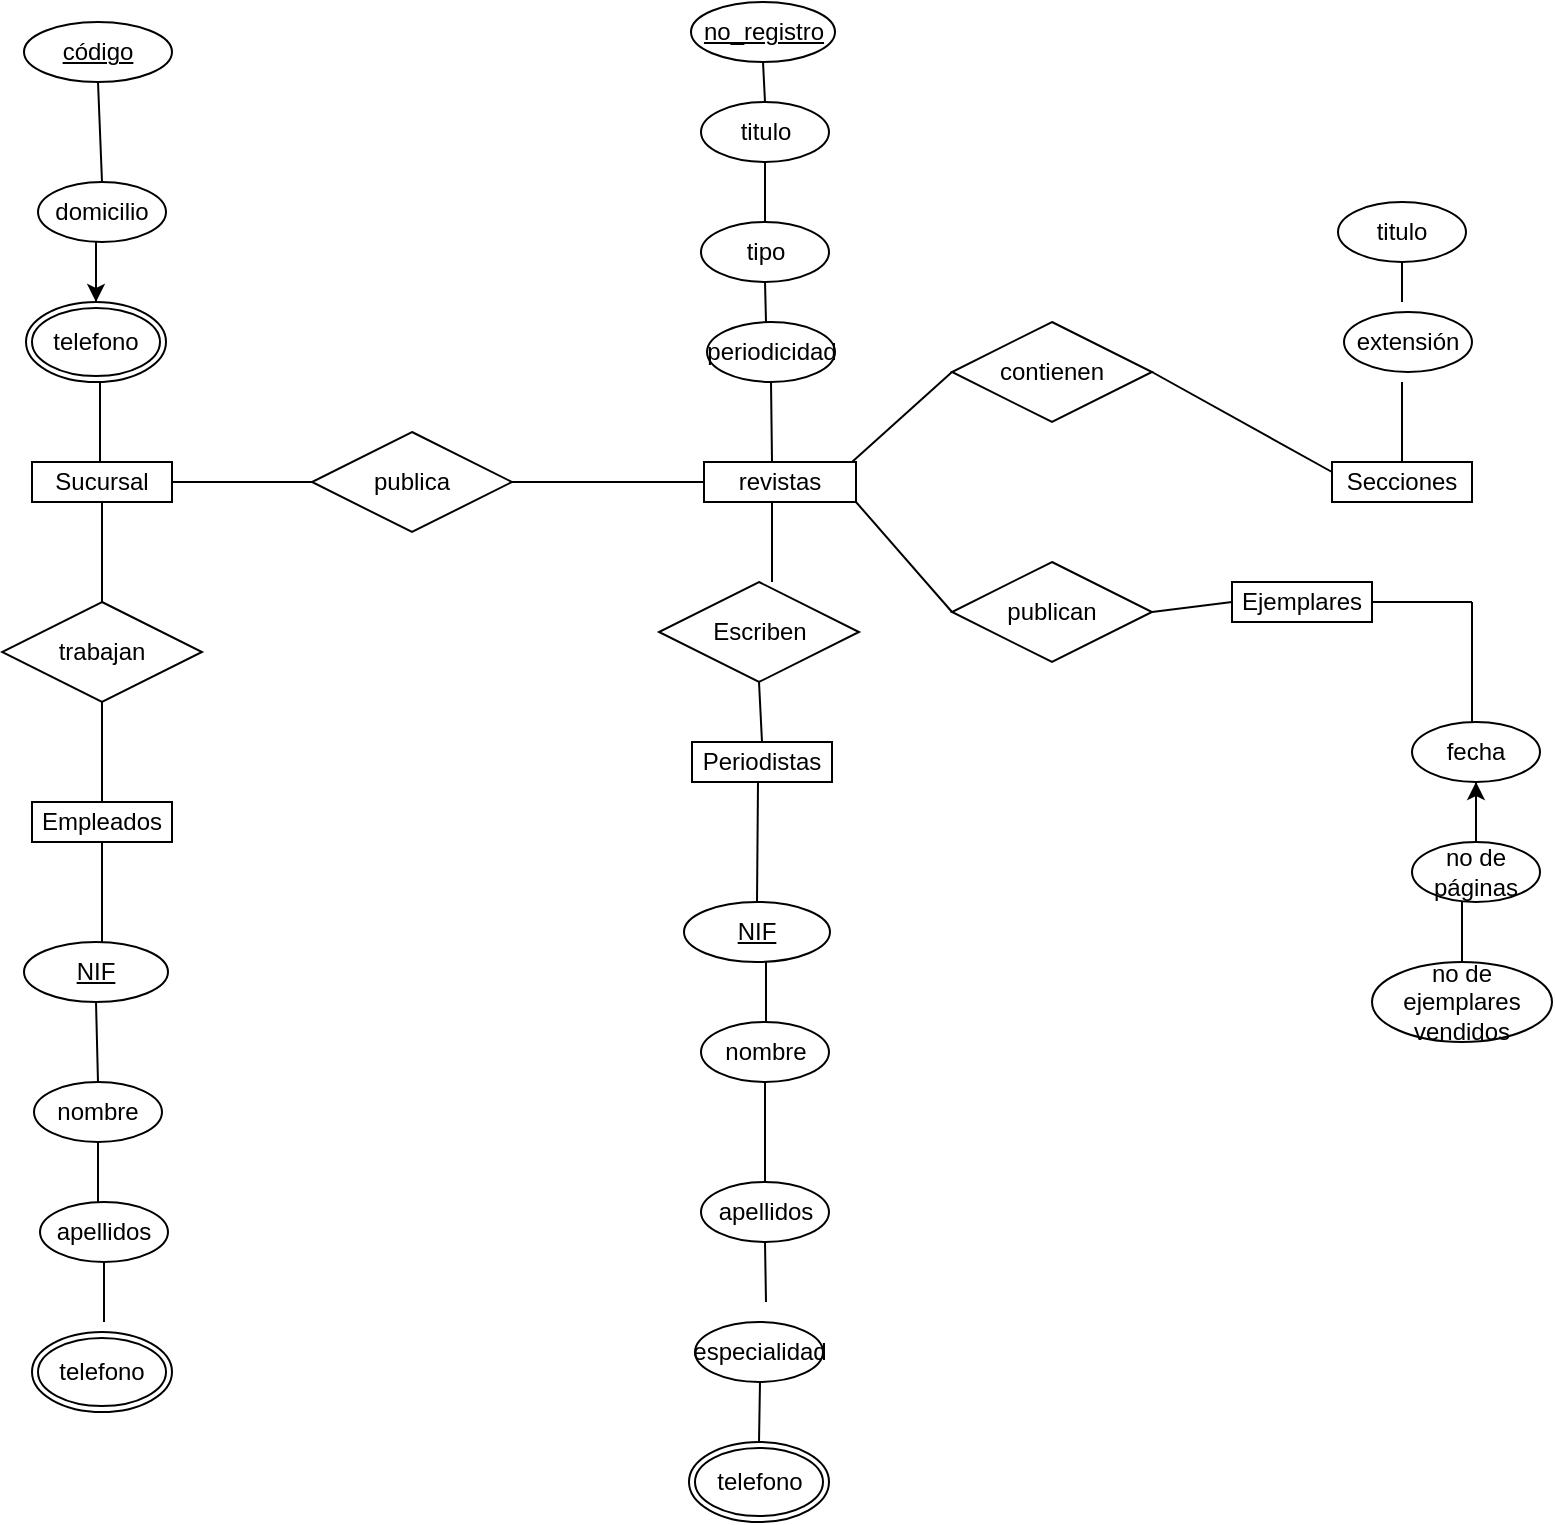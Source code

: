 <mxfile version="20.3.3" type="github">
  <diagram id="-754CRDmmrqLhKDpHSzI" name="Página-1">
    <mxGraphModel dx="1422" dy="794" grid="1" gridSize="10" guides="1" tooltips="1" connect="1" arrows="1" fold="1" page="1" pageScale="1" pageWidth="827" pageHeight="1169" math="0" shadow="0">
      <root>
        <mxCell id="0" />
        <mxCell id="1" parent="0" />
        <mxCell id="MVwELo5M9uHQ74ppUU-r-1" value="Sucursal" style="whiteSpace=wrap;html=1;align=center;" vertex="1" parent="1">
          <mxGeometry x="40" y="260" width="70" height="20" as="geometry" />
        </mxCell>
        <mxCell id="MVwELo5M9uHQ74ppUU-r-2" value="revistas" style="whiteSpace=wrap;html=1;align=center;" vertex="1" parent="1">
          <mxGeometry x="376" y="260" width="76" height="20" as="geometry" />
        </mxCell>
        <mxCell id="MVwELo5M9uHQ74ppUU-r-3" value="Ejemplares" style="whiteSpace=wrap;html=1;align=center;" vertex="1" parent="1">
          <mxGeometry x="640" y="320" width="70" height="20" as="geometry" />
        </mxCell>
        <mxCell id="MVwELo5M9uHQ74ppUU-r-4" value="Secciones" style="whiteSpace=wrap;html=1;align=center;" vertex="1" parent="1">
          <mxGeometry x="690" y="260" width="70" height="20" as="geometry" />
        </mxCell>
        <mxCell id="MVwELo5M9uHQ74ppUU-r-5" value="Periodistas" style="whiteSpace=wrap;html=1;align=center;" vertex="1" parent="1">
          <mxGeometry x="370" y="400" width="70" height="20" as="geometry" />
        </mxCell>
        <mxCell id="MVwELo5M9uHQ74ppUU-r-6" value="Empleados" style="whiteSpace=wrap;html=1;align=center;" vertex="1" parent="1">
          <mxGeometry x="40" y="430" width="70" height="20" as="geometry" />
        </mxCell>
        <mxCell id="MVwELo5M9uHQ74ppUU-r-7" value="nombre" style="ellipse;whiteSpace=wrap;html=1;align=center;" vertex="1" parent="1">
          <mxGeometry x="374.5" y="540" width="64" height="30" as="geometry" />
        </mxCell>
        <mxCell id="MVwELo5M9uHQ74ppUU-r-8" value="apellidos" style="ellipse;whiteSpace=wrap;html=1;align=center;" vertex="1" parent="1">
          <mxGeometry x="374.5" y="620" width="64" height="30" as="geometry" />
        </mxCell>
        <mxCell id="MVwELo5M9uHQ74ppUU-r-9" value="especialidad" style="ellipse;whiteSpace=wrap;html=1;align=center;" vertex="1" parent="1">
          <mxGeometry x="371.5" y="690" width="64" height="30" as="geometry" />
        </mxCell>
        <mxCell id="MVwELo5M9uHQ74ppUU-r-86" value="" style="edgeStyle=orthogonalEdgeStyle;rounded=0;orthogonalLoop=1;jettySize=auto;html=1;" edge="1" parent="1" source="MVwELo5M9uHQ74ppUU-r-10" target="MVwELo5M9uHQ74ppUU-r-12">
          <mxGeometry relative="1" as="geometry" />
        </mxCell>
        <mxCell id="MVwELo5M9uHQ74ppUU-r-10" value="no de ejemplares vendidos" style="ellipse;whiteSpace=wrap;html=1;align=center;" vertex="1" parent="1">
          <mxGeometry x="710" y="510" width="90" height="40" as="geometry" />
        </mxCell>
        <mxCell id="MVwELo5M9uHQ74ppUU-r-11" value="no de páginas" style="ellipse;whiteSpace=wrap;html=1;align=center;" vertex="1" parent="1">
          <mxGeometry x="730" y="450" width="64" height="30" as="geometry" />
        </mxCell>
        <mxCell id="MVwELo5M9uHQ74ppUU-r-12" value="fecha" style="ellipse;whiteSpace=wrap;html=1;align=center;" vertex="1" parent="1">
          <mxGeometry x="730" y="390" width="64" height="30" as="geometry" />
        </mxCell>
        <mxCell id="MVwELo5M9uHQ74ppUU-r-13" value="titulo" style="ellipse;whiteSpace=wrap;html=1;align=center;" vertex="1" parent="1">
          <mxGeometry x="693" y="130" width="64" height="30" as="geometry" />
        </mxCell>
        <mxCell id="MVwELo5M9uHQ74ppUU-r-14" value="extensión" style="ellipse;whiteSpace=wrap;html=1;align=center;" vertex="1" parent="1">
          <mxGeometry x="696" y="185" width="64" height="30" as="geometry" />
        </mxCell>
        <mxCell id="MVwELo5M9uHQ74ppUU-r-15" value="titulo" style="ellipse;whiteSpace=wrap;html=1;align=center;" vertex="1" parent="1">
          <mxGeometry x="374.5" y="80" width="64" height="30" as="geometry" />
        </mxCell>
        <mxCell id="MVwELo5M9uHQ74ppUU-r-16" value="tipo" style="ellipse;whiteSpace=wrap;html=1;align=center;" vertex="1" parent="1">
          <mxGeometry x="374.5" y="140" width="64" height="30" as="geometry" />
        </mxCell>
        <mxCell id="MVwELo5M9uHQ74ppUU-r-17" value="periodicidad" style="ellipse;whiteSpace=wrap;html=1;align=center;" vertex="1" parent="1">
          <mxGeometry x="377.5" y="190" width="64" height="30" as="geometry" />
        </mxCell>
        <mxCell id="MVwELo5M9uHQ74ppUU-r-18" value="domicilio" style="ellipse;whiteSpace=wrap;html=1;align=center;" vertex="1" parent="1">
          <mxGeometry x="43" y="120" width="64" height="30" as="geometry" />
        </mxCell>
        <mxCell id="MVwELo5M9uHQ74ppUU-r-19" value="nombre" style="ellipse;whiteSpace=wrap;html=1;align=center;" vertex="1" parent="1">
          <mxGeometry x="41" y="570" width="64" height="30" as="geometry" />
        </mxCell>
        <mxCell id="MVwELo5M9uHQ74ppUU-r-22" value="apellidos" style="ellipse;whiteSpace=wrap;html=1;align=center;" vertex="1" parent="1">
          <mxGeometry x="44" y="630" width="64" height="30" as="geometry" />
        </mxCell>
        <mxCell id="MVwELo5M9uHQ74ppUU-r-23" value="NIF" style="ellipse;whiteSpace=wrap;html=1;align=center;fontStyle=4;" vertex="1" parent="1">
          <mxGeometry x="366" y="480" width="73" height="30" as="geometry" />
        </mxCell>
        <mxCell id="MVwELo5M9uHQ74ppUU-r-25" value="código" style="ellipse;whiteSpace=wrap;html=1;align=center;fontStyle=4;" vertex="1" parent="1">
          <mxGeometry x="36" y="40" width="74" height="30" as="geometry" />
        </mxCell>
        <mxCell id="MVwELo5M9uHQ74ppUU-r-26" value="NIF" style="ellipse;whiteSpace=wrap;html=1;align=center;fontStyle=4;" vertex="1" parent="1">
          <mxGeometry x="36" y="500" width="72" height="30" as="geometry" />
        </mxCell>
        <mxCell id="MVwELo5M9uHQ74ppUU-r-27" value="no_registro" style="ellipse;whiteSpace=wrap;html=1;align=center;fontStyle=4;" vertex="1" parent="1">
          <mxGeometry x="369.5" y="30" width="72" height="30" as="geometry" />
        </mxCell>
        <mxCell id="MVwELo5M9uHQ74ppUU-r-29" value="telefono" style="ellipse;shape=doubleEllipse;margin=3;whiteSpace=wrap;html=1;align=center;" vertex="1" parent="1">
          <mxGeometry x="368.5" y="750" width="70" height="40" as="geometry" />
        </mxCell>
        <mxCell id="MVwELo5M9uHQ74ppUU-r-30" value="telefono" style="ellipse;shape=doubleEllipse;margin=3;whiteSpace=wrap;html=1;align=center;" vertex="1" parent="1">
          <mxGeometry x="40" y="695" width="70" height="40" as="geometry" />
        </mxCell>
        <mxCell id="MVwELo5M9uHQ74ppUU-r-65" style="edgeStyle=orthogonalEdgeStyle;rounded=0;orthogonalLoop=1;jettySize=auto;html=1;" edge="1" parent="1" source="MVwELo5M9uHQ74ppUU-r-31">
          <mxGeometry relative="1" as="geometry">
            <mxPoint x="72" y="180" as="targetPoint" />
          </mxGeometry>
        </mxCell>
        <mxCell id="MVwELo5M9uHQ74ppUU-r-31" value="telefono" style="ellipse;shape=doubleEllipse;margin=3;whiteSpace=wrap;html=1;align=center;" vertex="1" parent="1">
          <mxGeometry x="37" y="180" width="70" height="40" as="geometry" />
        </mxCell>
        <mxCell id="MVwELo5M9uHQ74ppUU-r-35" value="publica" style="shape=rhombus;perimeter=rhombusPerimeter;whiteSpace=wrap;html=1;align=center;" vertex="1" parent="1">
          <mxGeometry x="180" y="245" width="100" height="50" as="geometry" />
        </mxCell>
        <mxCell id="MVwELo5M9uHQ74ppUU-r-36" value="contienen" style="shape=rhombus;perimeter=rhombusPerimeter;whiteSpace=wrap;html=1;align=center;" vertex="1" parent="1">
          <mxGeometry x="500" y="190" width="100" height="50" as="geometry" />
        </mxCell>
        <mxCell id="MVwELo5M9uHQ74ppUU-r-37" value="publican" style="shape=rhombus;perimeter=rhombusPerimeter;whiteSpace=wrap;html=1;align=center;" vertex="1" parent="1">
          <mxGeometry x="500" y="310" width="100" height="50" as="geometry" />
        </mxCell>
        <mxCell id="MVwELo5M9uHQ74ppUU-r-39" value="Escriben" style="shape=rhombus;perimeter=rhombusPerimeter;whiteSpace=wrap;html=1;align=center;" vertex="1" parent="1">
          <mxGeometry x="353.5" y="320" width="100" height="50" as="geometry" />
        </mxCell>
        <mxCell id="MVwELo5M9uHQ74ppUU-r-44" value="trabajan" style="shape=rhombus;perimeter=rhombusPerimeter;whiteSpace=wrap;html=1;align=center;" vertex="1" parent="1">
          <mxGeometry x="25" y="330" width="100" height="50" as="geometry" />
        </mxCell>
        <mxCell id="MVwELo5M9uHQ74ppUU-r-61" value="" style="endArrow=none;html=1;rounded=0;entryX=0.5;entryY=1;entryDx=0;entryDy=0;exitX=0.5;exitY=0;exitDx=0;exitDy=0;" edge="1" parent="1" source="MVwELo5M9uHQ74ppUU-r-18" target="MVwELo5M9uHQ74ppUU-r-25">
          <mxGeometry width="50" height="50" relative="1" as="geometry">
            <mxPoint x="75" y="110" as="sourcePoint" />
            <mxPoint x="80" y="60" as="targetPoint" />
          </mxGeometry>
        </mxCell>
        <mxCell id="MVwELo5M9uHQ74ppUU-r-64" value="" style="endArrow=none;html=1;rounded=0;exitX=0.5;exitY=0;exitDx=0;exitDy=0;" edge="1" parent="1" source="MVwELo5M9uHQ74ppUU-r-31">
          <mxGeometry width="50" height="50" relative="1" as="geometry">
            <mxPoint x="70" y="170" as="sourcePoint" />
            <mxPoint x="72" y="150" as="targetPoint" />
          </mxGeometry>
        </mxCell>
        <mxCell id="MVwELo5M9uHQ74ppUU-r-66" value="" style="endArrow=none;html=1;rounded=0;entryX=0.5;entryY=1;entryDx=0;entryDy=0;" edge="1" parent="1">
          <mxGeometry width="50" height="50" relative="1" as="geometry">
            <mxPoint x="74" y="260" as="sourcePoint" />
            <mxPoint x="74" y="220" as="targetPoint" />
          </mxGeometry>
        </mxCell>
        <mxCell id="MVwELo5M9uHQ74ppUU-r-67" value="" style="endArrow=none;html=1;rounded=0;entryX=0;entryY=0.5;entryDx=0;entryDy=0;exitX=1;exitY=0.5;exitDx=0;exitDy=0;" edge="1" parent="1" source="MVwELo5M9uHQ74ppUU-r-1" target="MVwELo5M9uHQ74ppUU-r-35">
          <mxGeometry width="50" height="50" relative="1" as="geometry">
            <mxPoint x="130" y="270" as="sourcePoint" />
            <mxPoint x="128" y="220" as="targetPoint" />
          </mxGeometry>
        </mxCell>
        <mxCell id="MVwELo5M9uHQ74ppUU-r-68" value="" style="endArrow=none;html=1;rounded=0;entryX=0;entryY=0.5;entryDx=0;entryDy=0;" edge="1" parent="1" target="MVwELo5M9uHQ74ppUU-r-2">
          <mxGeometry width="50" height="50" relative="1" as="geometry">
            <mxPoint x="280" y="270" as="sourcePoint" />
            <mxPoint x="370" y="270" as="targetPoint" />
          </mxGeometry>
        </mxCell>
        <mxCell id="MVwELo5M9uHQ74ppUU-r-69" value="" style="endArrow=none;html=1;rounded=0;entryX=0;entryY=0.5;entryDx=0;entryDy=0;exitX=0.5;exitY=0;exitDx=0;exitDy=0;" edge="1" parent="1" target="MVwELo5M9uHQ74ppUU-r-36">
          <mxGeometry width="50" height="50" relative="1" as="geometry">
            <mxPoint x="450" y="260" as="sourcePoint" />
            <mxPoint x="448" y="210" as="targetPoint" />
          </mxGeometry>
        </mxCell>
        <mxCell id="MVwELo5M9uHQ74ppUU-r-70" value="" style="endArrow=none;html=1;rounded=0;exitX=0.5;exitY=0;exitDx=0;exitDy=0;entryX=0.5;entryY=1;entryDx=0;entryDy=0;" edge="1" parent="1" target="MVwELo5M9uHQ74ppUU-r-17">
          <mxGeometry width="50" height="50" relative="1" as="geometry">
            <mxPoint x="410" y="260" as="sourcePoint" />
            <mxPoint x="410" y="230" as="targetPoint" />
          </mxGeometry>
        </mxCell>
        <mxCell id="MVwELo5M9uHQ74ppUU-r-72" value="" style="endArrow=none;html=1;rounded=0;" edge="1" parent="1">
          <mxGeometry width="50" height="50" relative="1" as="geometry">
            <mxPoint x="410" y="280" as="sourcePoint" />
            <mxPoint x="410" y="320" as="targetPoint" />
          </mxGeometry>
        </mxCell>
        <mxCell id="MVwELo5M9uHQ74ppUU-r-73" value="" style="endArrow=none;html=1;rounded=0;entryX=0;entryY=0.5;entryDx=0;entryDy=0;exitX=1;exitY=1;exitDx=0;exitDy=0;" edge="1" parent="1" source="MVwELo5M9uHQ74ppUU-r-2" target="MVwELo5M9uHQ74ppUU-r-37">
          <mxGeometry width="50" height="50" relative="1" as="geometry">
            <mxPoint x="460" y="350" as="sourcePoint" />
            <mxPoint x="458" y="300" as="targetPoint" />
          </mxGeometry>
        </mxCell>
        <mxCell id="MVwELo5M9uHQ74ppUU-r-74" value="" style="endArrow=none;html=1;rounded=0;entryX=0;entryY=0.25;entryDx=0;entryDy=0;exitX=1;exitY=0.5;exitDx=0;exitDy=0;" edge="1" parent="1" source="MVwELo5M9uHQ74ppUU-r-36" target="MVwELo5M9uHQ74ppUU-r-4">
          <mxGeometry width="50" height="50" relative="1" as="geometry">
            <mxPoint x="630" y="210" as="sourcePoint" />
            <mxPoint x="628" y="160" as="targetPoint" />
          </mxGeometry>
        </mxCell>
        <mxCell id="MVwELo5M9uHQ74ppUU-r-75" value="" style="endArrow=none;html=1;rounded=0;entryX=0;entryY=0.5;entryDx=0;entryDy=0;exitX=1;exitY=0.5;exitDx=0;exitDy=0;" edge="1" parent="1" source="MVwELo5M9uHQ74ppUU-r-37" target="MVwELo5M9uHQ74ppUU-r-3">
          <mxGeometry width="50" height="50" relative="1" as="geometry">
            <mxPoint x="610" y="360" as="sourcePoint" />
            <mxPoint x="608" y="310" as="targetPoint" />
          </mxGeometry>
        </mxCell>
        <mxCell id="MVwELo5M9uHQ74ppUU-r-76" value="" style="endArrow=none;html=1;rounded=0;exitX=0.5;exitY=1;exitDx=0;exitDy=0;" edge="1" parent="1" source="MVwELo5M9uHQ74ppUU-r-13">
          <mxGeometry width="50" height="50" relative="1" as="geometry">
            <mxPoint x="740" y="160" as="sourcePoint" />
            <mxPoint x="725" y="180" as="targetPoint" />
          </mxGeometry>
        </mxCell>
        <mxCell id="MVwELo5M9uHQ74ppUU-r-77" value="" style="endArrow=none;html=1;rounded=0;entryX=0.5;entryY=0;entryDx=0;entryDy=0;" edge="1" parent="1" target="MVwELo5M9uHQ74ppUU-r-4">
          <mxGeometry width="50" height="50" relative="1" as="geometry">
            <mxPoint x="725" y="220" as="sourcePoint" />
            <mxPoint x="738" y="180" as="targetPoint" />
          </mxGeometry>
        </mxCell>
        <mxCell id="MVwELo5M9uHQ74ppUU-r-78" value="" style="endArrow=none;html=1;rounded=0;entryX=1;entryY=0.5;entryDx=0;entryDy=0;" edge="1" parent="1" target="MVwELo5M9uHQ74ppUU-r-3">
          <mxGeometry width="50" height="50" relative="1" as="geometry">
            <mxPoint x="760" y="330" as="sourcePoint" />
            <mxPoint x="798" y="250" as="targetPoint" />
          </mxGeometry>
        </mxCell>
        <mxCell id="MVwELo5M9uHQ74ppUU-r-79" value="" style="endArrow=none;html=1;rounded=0;" edge="1" parent="1">
          <mxGeometry width="50" height="50" relative="1" as="geometry">
            <mxPoint x="760" y="390" as="sourcePoint" />
            <mxPoint x="760" y="330" as="targetPoint" />
          </mxGeometry>
        </mxCell>
        <mxCell id="MVwELo5M9uHQ74ppUU-r-83" value="" style="endArrow=none;html=1;rounded=0;entryX=0.5;entryY=0;entryDx=0;entryDy=0;exitX=0.5;exitY=1;exitDx=0;exitDy=0;" edge="1" parent="1" source="MVwELo5M9uHQ74ppUU-r-12" target="MVwELo5M9uHQ74ppUU-r-11">
          <mxGeometry width="50" height="50" relative="1" as="geometry">
            <mxPoint x="770" y="430" as="sourcePoint" />
            <mxPoint x="768" y="380" as="targetPoint" />
          </mxGeometry>
        </mxCell>
        <mxCell id="MVwELo5M9uHQ74ppUU-r-87" value="" style="endArrow=none;html=1;rounded=0;entryX=0.5;entryY=1;entryDx=0;entryDy=0;exitX=0.5;exitY=0;exitDx=0;exitDy=0;" edge="1" parent="1" source="MVwELo5M9uHQ74ppUU-r-5" target="MVwELo5M9uHQ74ppUU-r-39">
          <mxGeometry width="50" height="50" relative="1" as="geometry">
            <mxPoint x="404" y="390" as="sourcePoint" />
            <mxPoint x="418" y="340" as="targetPoint" />
          </mxGeometry>
        </mxCell>
        <mxCell id="MVwELo5M9uHQ74ppUU-r-88" value="" style="endArrow=none;html=1;rounded=0;entryX=0.5;entryY=0;entryDx=0;entryDy=0;" edge="1" parent="1" target="MVwELo5M9uHQ74ppUU-r-23">
          <mxGeometry width="50" height="50" relative="1" as="geometry">
            <mxPoint x="403" y="420" as="sourcePoint" />
            <mxPoint x="398" y="380" as="targetPoint" />
          </mxGeometry>
        </mxCell>
        <mxCell id="MVwELo5M9uHQ74ppUU-r-92" value="" style="endArrow=none;html=1;rounded=0;entryX=0.5;entryY=0;entryDx=0;entryDy=0;exitX=0.5;exitY=1;exitDx=0;exitDy=0;" edge="1" parent="1" source="MVwELo5M9uHQ74ppUU-r-7" target="MVwELo5M9uHQ74ppUU-r-8">
          <mxGeometry width="50" height="50" relative="1" as="geometry">
            <mxPoint x="420" y="590" as="sourcePoint" />
            <mxPoint x="418" y="540" as="targetPoint" />
          </mxGeometry>
        </mxCell>
        <mxCell id="MVwELo5M9uHQ74ppUU-r-95" value="" style="endArrow=none;html=1;rounded=0;exitX=0.5;exitY=0;exitDx=0;exitDy=0;" edge="1" parent="1" source="MVwELo5M9uHQ74ppUU-r-29">
          <mxGeometry width="50" height="50" relative="1" as="geometry">
            <mxPoint x="400" y="710" as="sourcePoint" />
            <mxPoint x="404" y="720" as="targetPoint" />
          </mxGeometry>
        </mxCell>
        <mxCell id="MVwELo5M9uHQ74ppUU-r-96" value="" style="endArrow=none;html=1;rounded=0;entryX=0.5;entryY=0;entryDx=0;entryDy=0;exitX=0.5;exitY=1;exitDx=0;exitDy=0;" edge="1" parent="1" source="MVwELo5M9uHQ74ppUU-r-1" target="MVwELo5M9uHQ74ppUU-r-44">
          <mxGeometry width="50" height="50" relative="1" as="geometry">
            <mxPoint x="90" y="310" as="sourcePoint" />
            <mxPoint x="88" y="260" as="targetPoint" />
          </mxGeometry>
        </mxCell>
        <mxCell id="MVwELo5M9uHQ74ppUU-r-97" value="" style="endArrow=none;html=1;rounded=0;entryX=0.5;entryY=0;entryDx=0;entryDy=0;exitX=0.5;exitY=1;exitDx=0;exitDy=0;" edge="1" parent="1" source="MVwELo5M9uHQ74ppUU-r-44" target="MVwELo5M9uHQ74ppUU-r-6">
          <mxGeometry width="50" height="50" relative="1" as="geometry">
            <mxPoint x="210" y="370" as="sourcePoint" />
            <mxPoint x="208" y="320" as="targetPoint" />
          </mxGeometry>
        </mxCell>
        <mxCell id="MVwELo5M9uHQ74ppUU-r-98" value="" style="endArrow=none;html=1;rounded=0;exitX=0.5;exitY=1;exitDx=0;exitDy=0;" edge="1" parent="1" source="MVwELo5M9uHQ74ppUU-r-6">
          <mxGeometry width="50" height="50" relative="1" as="geometry">
            <mxPoint x="70" y="460" as="sourcePoint" />
            <mxPoint x="75" y="500" as="targetPoint" />
          </mxGeometry>
        </mxCell>
        <mxCell id="MVwELo5M9uHQ74ppUU-r-99" value="" style="endArrow=none;html=1;rounded=0;entryX=0.5;entryY=0;entryDx=0;entryDy=0;exitX=0.5;exitY=1;exitDx=0;exitDy=0;" edge="1" parent="1" source="MVwELo5M9uHQ74ppUU-r-26" target="MVwELo5M9uHQ74ppUU-r-19">
          <mxGeometry width="50" height="50" relative="1" as="geometry">
            <mxPoint x="60" y="540" as="sourcePoint" />
            <mxPoint x="58" y="490" as="targetPoint" />
          </mxGeometry>
        </mxCell>
        <mxCell id="MVwELo5M9uHQ74ppUU-r-100" value="" style="endArrow=none;html=1;rounded=0;entryX=0.5;entryY=1;entryDx=0;entryDy=0;" edge="1" parent="1" target="MVwELo5M9uHQ74ppUU-r-19">
          <mxGeometry width="50" height="50" relative="1" as="geometry">
            <mxPoint x="73" y="630" as="sourcePoint" />
            <mxPoint x="138" y="560" as="targetPoint" />
          </mxGeometry>
        </mxCell>
        <mxCell id="MVwELo5M9uHQ74ppUU-r-101" value="" style="endArrow=none;html=1;rounded=0;entryX=0.5;entryY=1;entryDx=0;entryDy=0;" edge="1" parent="1" target="MVwELo5M9uHQ74ppUU-r-22">
          <mxGeometry width="50" height="50" relative="1" as="geometry">
            <mxPoint x="76" y="690" as="sourcePoint" />
            <mxPoint x="75" y="670" as="targetPoint" />
          </mxGeometry>
        </mxCell>
        <mxCell id="MVwELo5M9uHQ74ppUU-r-102" value="" style="endArrow=none;html=1;rounded=0;entryX=0.5;entryY=1;entryDx=0;entryDy=0;" edge="1" parent="1" target="MVwELo5M9uHQ74ppUU-r-16">
          <mxGeometry width="50" height="50" relative="1" as="geometry">
            <mxPoint x="407" y="190" as="sourcePoint" />
            <mxPoint x="418" y="130" as="targetPoint" />
          </mxGeometry>
        </mxCell>
        <mxCell id="MVwELo5M9uHQ74ppUU-r-103" value="" style="endArrow=none;html=1;rounded=0;entryX=0.5;entryY=1;entryDx=0;entryDy=0;exitX=0.5;exitY=0;exitDx=0;exitDy=0;" edge="1" parent="1" source="MVwELo5M9uHQ74ppUU-r-16" target="MVwELo5M9uHQ74ppUU-r-15">
          <mxGeometry width="50" height="50" relative="1" as="geometry">
            <mxPoint x="420" y="120" as="sourcePoint" />
            <mxPoint x="418" y="70" as="targetPoint" />
          </mxGeometry>
        </mxCell>
        <mxCell id="MVwELo5M9uHQ74ppUU-r-104" value="" style="endArrow=none;html=1;rounded=0;exitX=0.5;exitY=0;exitDx=0;exitDy=0;entryX=0.5;entryY=1;entryDx=0;entryDy=0;" edge="1" parent="1" source="MVwELo5M9uHQ74ppUU-r-15" target="MVwELo5M9uHQ74ppUU-r-27">
          <mxGeometry width="50" height="50" relative="1" as="geometry">
            <mxPoint x="420" y="70" as="sourcePoint" />
            <mxPoint x="407" y="70" as="targetPoint" />
          </mxGeometry>
        </mxCell>
        <mxCell id="MVwELo5M9uHQ74ppUU-r-112" value="" style="endArrow=none;html=1;rounded=0;" edge="1" parent="1">
          <mxGeometry width="50" height="50" relative="1" as="geometry">
            <mxPoint x="407" y="540" as="sourcePoint" />
            <mxPoint x="407" y="510" as="targetPoint" />
          </mxGeometry>
        </mxCell>
        <mxCell id="MVwELo5M9uHQ74ppUU-r-127" value="" style="endArrow=none;html=1;rounded=0;exitX=0.5;exitY=1;exitDx=0;exitDy=0;" edge="1" parent="1" source="MVwELo5M9uHQ74ppUU-r-8">
          <mxGeometry width="50" height="50" relative="1" as="geometry">
            <mxPoint x="420" y="660" as="sourcePoint" />
            <mxPoint x="407" y="680" as="targetPoint" />
          </mxGeometry>
        </mxCell>
      </root>
    </mxGraphModel>
  </diagram>
</mxfile>
